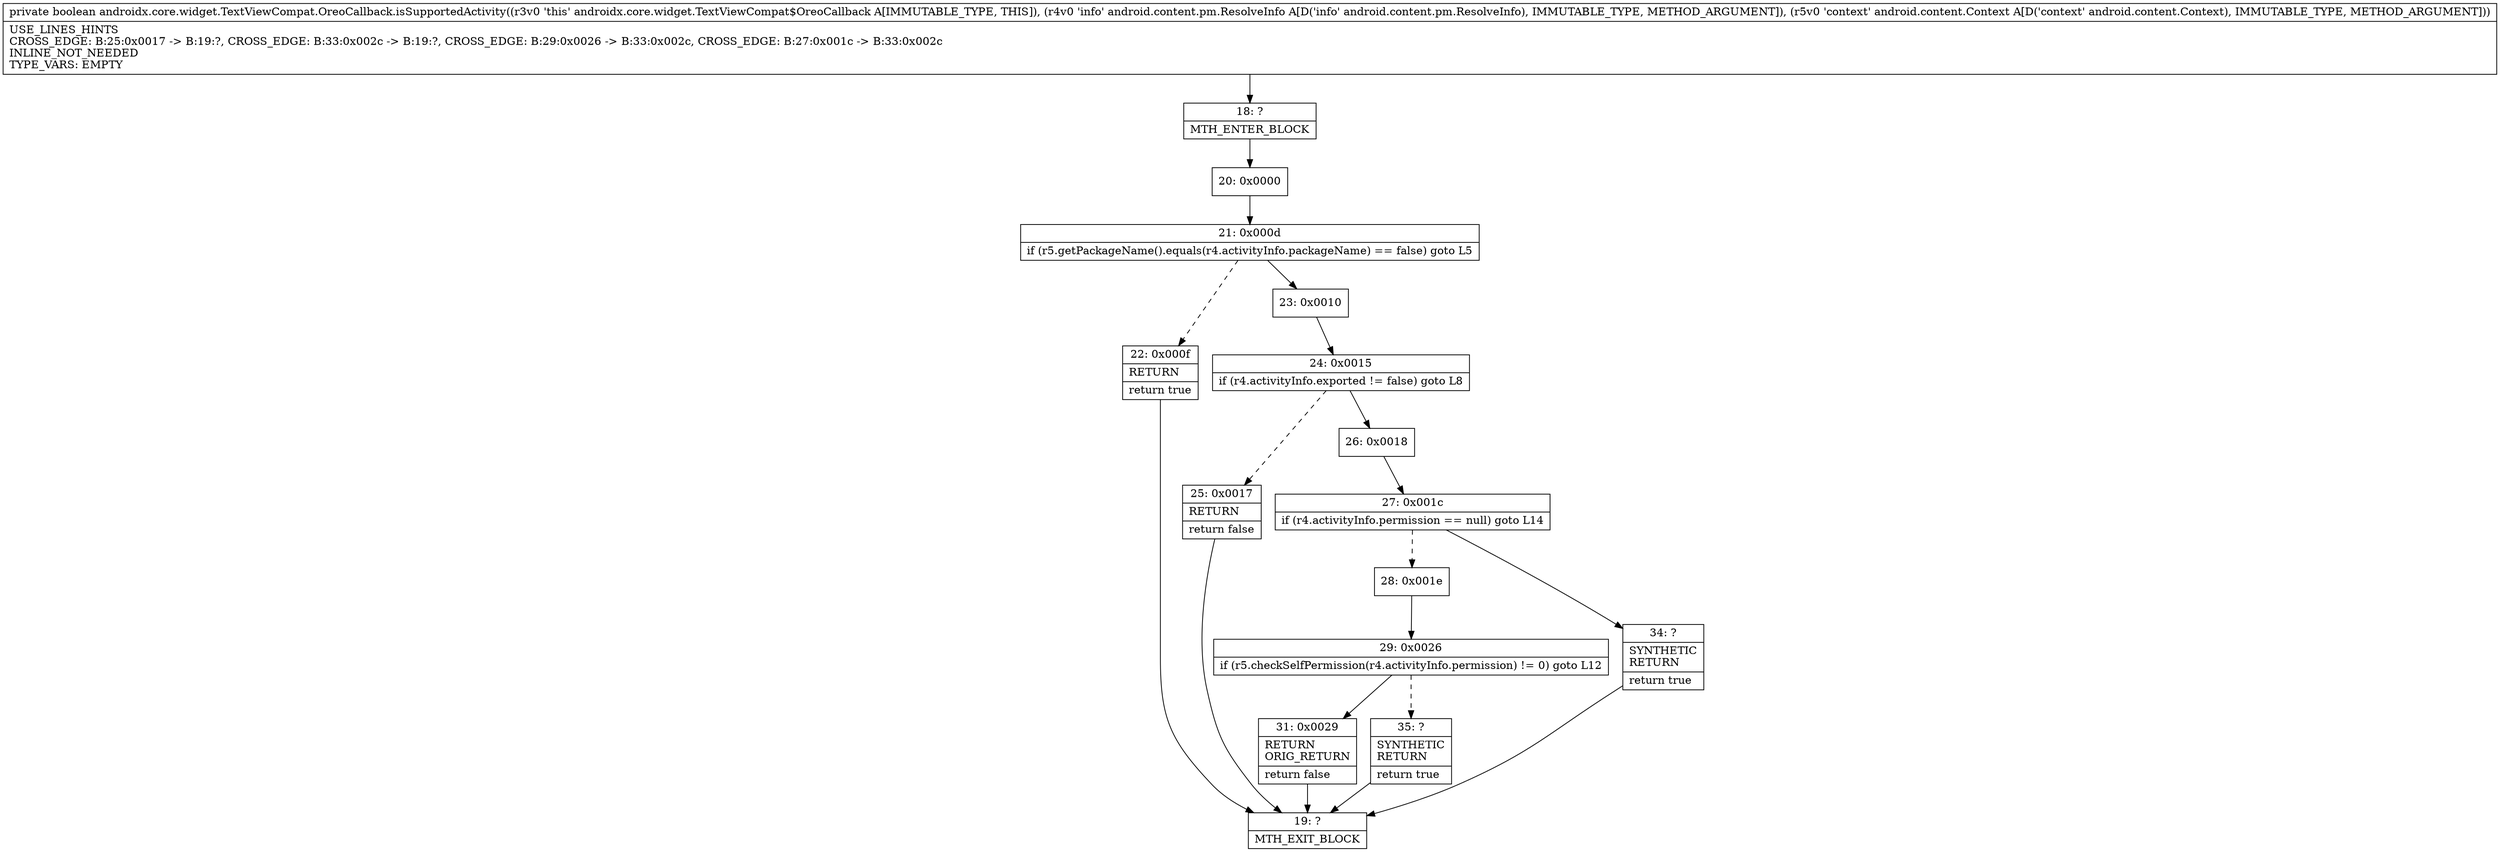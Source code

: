 digraph "CFG forandroidx.core.widget.TextViewCompat.OreoCallback.isSupportedActivity(Landroid\/content\/pm\/ResolveInfo;Landroid\/content\/Context;)Z" {
Node_18 [shape=record,label="{18\:\ ?|MTH_ENTER_BLOCK\l}"];
Node_20 [shape=record,label="{20\:\ 0x0000}"];
Node_21 [shape=record,label="{21\:\ 0x000d|if (r5.getPackageName().equals(r4.activityInfo.packageName) == false) goto L5\l}"];
Node_22 [shape=record,label="{22\:\ 0x000f|RETURN\l|return true\l}"];
Node_19 [shape=record,label="{19\:\ ?|MTH_EXIT_BLOCK\l}"];
Node_23 [shape=record,label="{23\:\ 0x0010}"];
Node_24 [shape=record,label="{24\:\ 0x0015|if (r4.activityInfo.exported != false) goto L8\l}"];
Node_25 [shape=record,label="{25\:\ 0x0017|RETURN\l|return false\l}"];
Node_26 [shape=record,label="{26\:\ 0x0018}"];
Node_27 [shape=record,label="{27\:\ 0x001c|if (r4.activityInfo.permission == null) goto L14\l}"];
Node_28 [shape=record,label="{28\:\ 0x001e}"];
Node_29 [shape=record,label="{29\:\ 0x0026|if (r5.checkSelfPermission(r4.activityInfo.permission) != 0) goto L12\l}"];
Node_31 [shape=record,label="{31\:\ 0x0029|RETURN\lORIG_RETURN\l|return false\l}"];
Node_35 [shape=record,label="{35\:\ ?|SYNTHETIC\lRETURN\l|return true\l}"];
Node_34 [shape=record,label="{34\:\ ?|SYNTHETIC\lRETURN\l|return true\l}"];
MethodNode[shape=record,label="{private boolean androidx.core.widget.TextViewCompat.OreoCallback.isSupportedActivity((r3v0 'this' androidx.core.widget.TextViewCompat$OreoCallback A[IMMUTABLE_TYPE, THIS]), (r4v0 'info' android.content.pm.ResolveInfo A[D('info' android.content.pm.ResolveInfo), IMMUTABLE_TYPE, METHOD_ARGUMENT]), (r5v0 'context' android.content.Context A[D('context' android.content.Context), IMMUTABLE_TYPE, METHOD_ARGUMENT]))  | USE_LINES_HINTS\lCROSS_EDGE: B:25:0x0017 \-\> B:19:?, CROSS_EDGE: B:33:0x002c \-\> B:19:?, CROSS_EDGE: B:29:0x0026 \-\> B:33:0x002c, CROSS_EDGE: B:27:0x001c \-\> B:33:0x002c\lINLINE_NOT_NEEDED\lTYPE_VARS: EMPTY\l}"];
MethodNode -> Node_18;Node_18 -> Node_20;
Node_20 -> Node_21;
Node_21 -> Node_22[style=dashed];
Node_21 -> Node_23;
Node_22 -> Node_19;
Node_23 -> Node_24;
Node_24 -> Node_25[style=dashed];
Node_24 -> Node_26;
Node_25 -> Node_19;
Node_26 -> Node_27;
Node_27 -> Node_28[style=dashed];
Node_27 -> Node_34;
Node_28 -> Node_29;
Node_29 -> Node_31;
Node_29 -> Node_35[style=dashed];
Node_31 -> Node_19;
Node_35 -> Node_19;
Node_34 -> Node_19;
}


